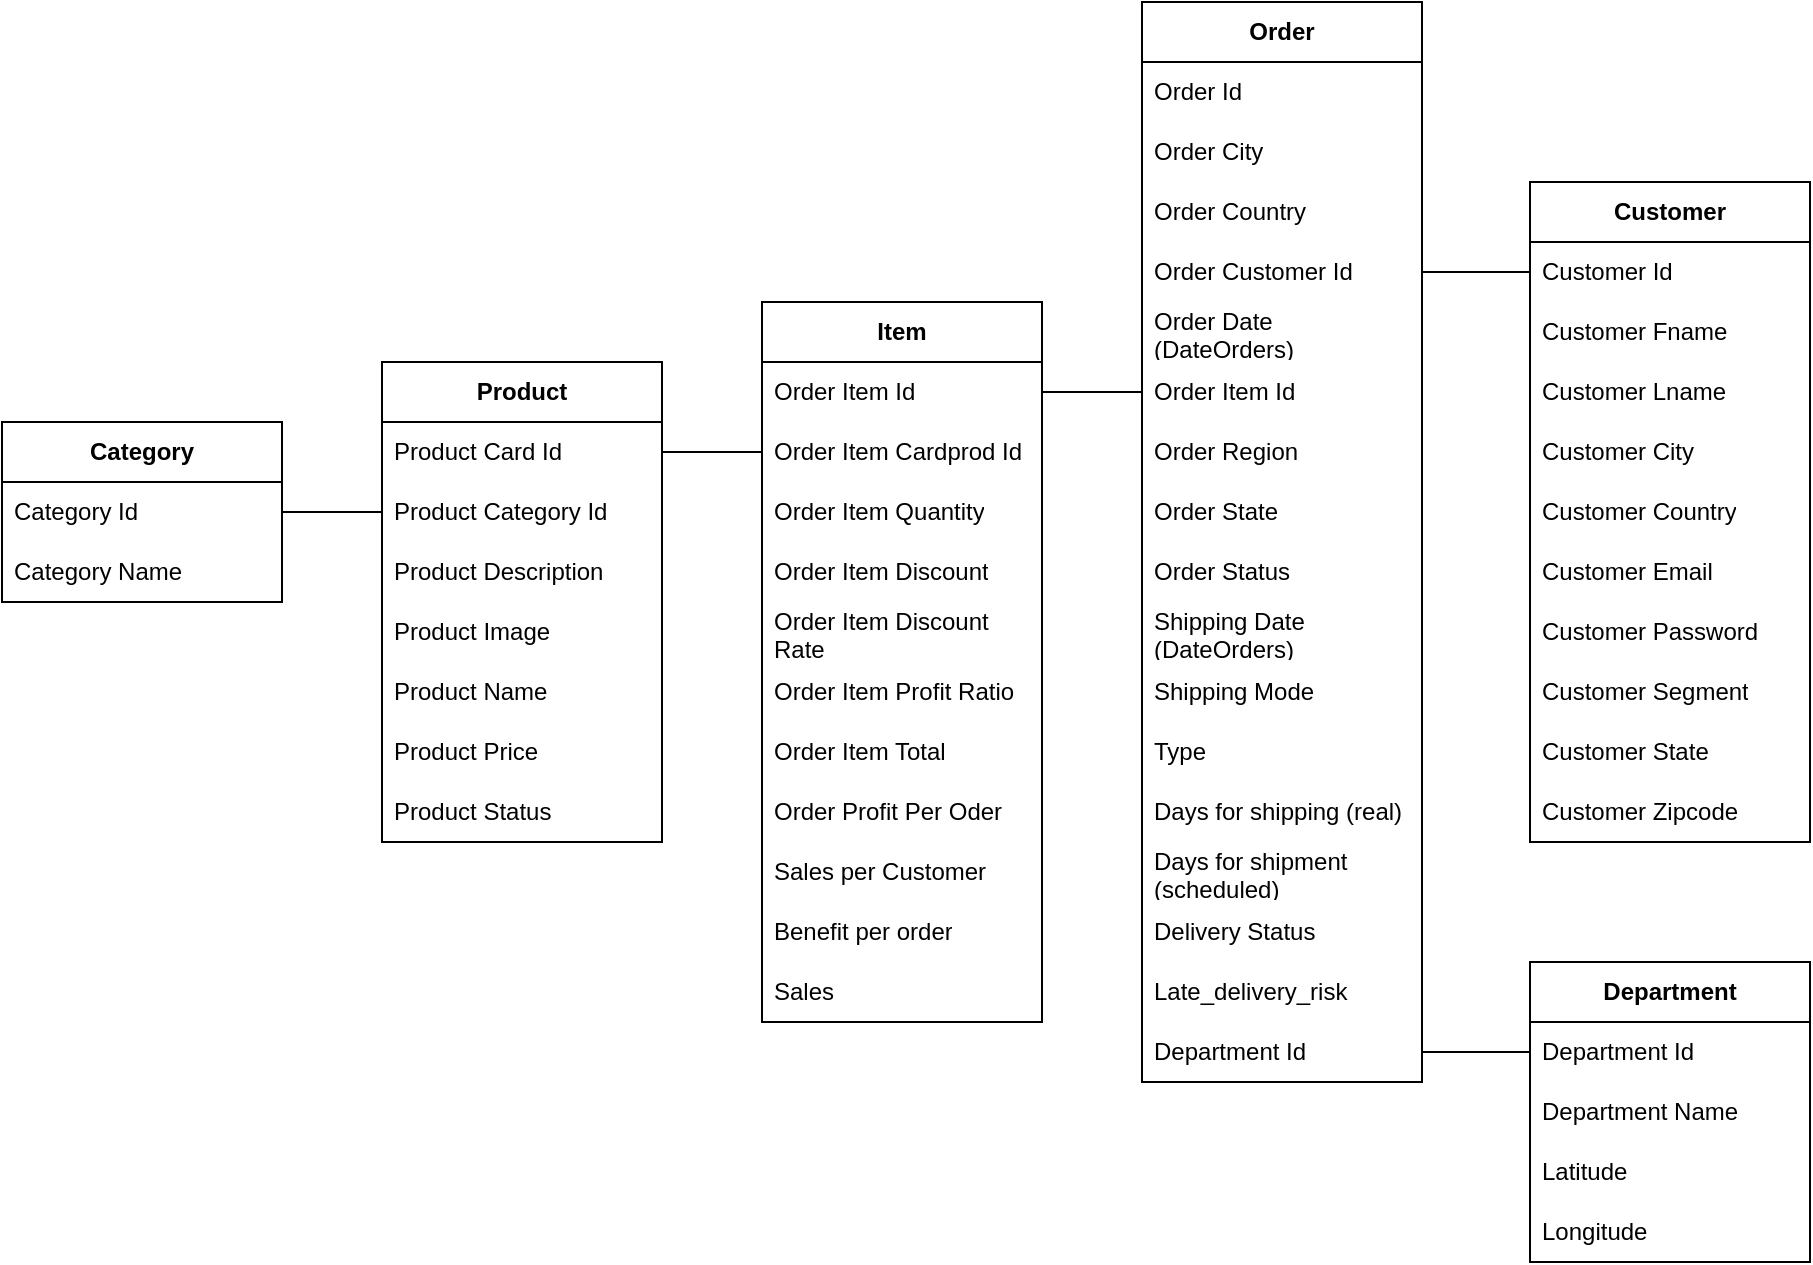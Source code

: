 <mxfile version="21.1.0" type="google">
  <diagram name="Página-1" id="gnTeJrmijESXQIMJZl1F">
    <mxGraphModel grid="1" page="1" gridSize="10" guides="1" tooltips="1" connect="1" arrows="1" fold="1" pageScale="1" pageWidth="827" pageHeight="1169" math="0" shadow="0">
      <root>
        <mxCell id="0" />
        <mxCell id="1" parent="0" />
        <mxCell id="HK-teU3USBGSJo8Nw-u0-4" value="&lt;b&gt;Customer&lt;/b&gt;" style="swimlane;fontStyle=0;childLayout=stackLayout;horizontal=1;startSize=30;horizontalStack=0;resizeParent=1;resizeParentMax=0;resizeLast=0;collapsible=1;marginBottom=0;whiteSpace=wrap;html=1;" vertex="1" parent="1">
          <mxGeometry x="414" y="290" width="140" height="330" as="geometry">
            <mxRectangle x="720" y="350" width="60" height="30" as="alternateBounds" />
          </mxGeometry>
        </mxCell>
        <mxCell id="HK-teU3USBGSJo8Nw-u0-5" value="&lt;span style=&quot;background-color: initial;&quot;&gt;Customer Id&lt;/span&gt;" style="text;strokeColor=none;fillColor=none;align=left;verticalAlign=middle;spacingLeft=4;spacingRight=4;overflow=hidden;points=[[0,0.5],[1,0.5]];portConstraint=eastwest;rotatable=0;whiteSpace=wrap;html=1;" vertex="1" parent="HK-teU3USBGSJo8Nw-u0-4">
          <mxGeometry y="30" width="140" height="30" as="geometry" />
        </mxCell>
        <mxCell id="HK-teU3USBGSJo8Nw-u0-6" value="&lt;span style=&quot;background-color: initial;&quot;&gt;Customer Fname&lt;/span&gt;" style="text;strokeColor=none;fillColor=none;align=left;verticalAlign=middle;spacingLeft=4;spacingRight=4;overflow=hidden;points=[[0,0.5],[1,0.5]];portConstraint=eastwest;rotatable=0;whiteSpace=wrap;html=1;" vertex="1" parent="HK-teU3USBGSJo8Nw-u0-4">
          <mxGeometry y="60" width="140" height="30" as="geometry" />
        </mxCell>
        <mxCell id="HK-teU3USBGSJo8Nw-u0-7" value="&lt;span style=&quot;background-color: initial;&quot;&gt;Customer Lname&lt;/span&gt;" style="text;strokeColor=none;fillColor=none;align=left;verticalAlign=middle;spacingLeft=4;spacingRight=4;overflow=hidden;points=[[0,0.5],[1,0.5]];portConstraint=eastwest;rotatable=0;whiteSpace=wrap;html=1;" vertex="1" parent="HK-teU3USBGSJo8Nw-u0-4">
          <mxGeometry y="90" width="140" height="30" as="geometry" />
        </mxCell>
        <mxCell id="HK-teU3USBGSJo8Nw-u0-9" value="&lt;span style=&quot;background-color: initial;&quot;&gt;Customer City&lt;/span&gt;" style="text;strokeColor=none;fillColor=none;align=left;verticalAlign=middle;spacingLeft=4;spacingRight=4;overflow=hidden;points=[[0,0.5],[1,0.5]];portConstraint=eastwest;rotatable=0;whiteSpace=wrap;html=1;" vertex="1" parent="HK-teU3USBGSJo8Nw-u0-4">
          <mxGeometry y="120" width="140" height="30" as="geometry" />
        </mxCell>
        <mxCell id="HK-teU3USBGSJo8Nw-u0-10" value="&lt;span style=&quot;background-color: initial;&quot;&gt;Customer Country&lt;/span&gt;" style="text;strokeColor=none;fillColor=none;align=left;verticalAlign=middle;spacingLeft=4;spacingRight=4;overflow=hidden;points=[[0,0.5],[1,0.5]];portConstraint=eastwest;rotatable=0;whiteSpace=wrap;html=1;" vertex="1" parent="HK-teU3USBGSJo8Nw-u0-4">
          <mxGeometry y="150" width="140" height="30" as="geometry" />
        </mxCell>
        <mxCell id="HK-teU3USBGSJo8Nw-u0-11" value="&lt;span style=&quot;background-color: initial;&quot;&gt;Customer Email&lt;/span&gt;" style="text;strokeColor=none;fillColor=none;align=left;verticalAlign=middle;spacingLeft=4;spacingRight=4;overflow=hidden;points=[[0,0.5],[1,0.5]];portConstraint=eastwest;rotatable=0;whiteSpace=wrap;html=1;" vertex="1" parent="HK-teU3USBGSJo8Nw-u0-4">
          <mxGeometry y="180" width="140" height="30" as="geometry" />
        </mxCell>
        <mxCell id="HK-teU3USBGSJo8Nw-u0-12" value="&lt;span style=&quot;background-color: initial;&quot;&gt;Customer Password&lt;/span&gt;" style="text;strokeColor=none;fillColor=none;align=left;verticalAlign=middle;spacingLeft=4;spacingRight=4;overflow=hidden;points=[[0,0.5],[1,0.5]];portConstraint=eastwest;rotatable=0;whiteSpace=wrap;html=1;" vertex="1" parent="HK-teU3USBGSJo8Nw-u0-4">
          <mxGeometry y="210" width="140" height="30" as="geometry" />
        </mxCell>
        <mxCell id="HK-teU3USBGSJo8Nw-u0-13" value="&lt;span style=&quot;background-color: initial;&quot;&gt;Customer Segment&lt;/span&gt;" style="text;strokeColor=none;fillColor=none;align=left;verticalAlign=middle;spacingLeft=4;spacingRight=4;overflow=hidden;points=[[0,0.5],[1,0.5]];portConstraint=eastwest;rotatable=0;whiteSpace=wrap;html=1;" vertex="1" parent="HK-teU3USBGSJo8Nw-u0-4">
          <mxGeometry y="240" width="140" height="30" as="geometry" />
        </mxCell>
        <mxCell id="HK-teU3USBGSJo8Nw-u0-14" value="&lt;span style=&quot;background-color: initial;&quot;&gt;Customer State&lt;/span&gt;" style="text;strokeColor=none;fillColor=none;align=left;verticalAlign=middle;spacingLeft=4;spacingRight=4;overflow=hidden;points=[[0,0.5],[1,0.5]];portConstraint=eastwest;rotatable=0;whiteSpace=wrap;html=1;" vertex="1" parent="HK-teU3USBGSJo8Nw-u0-4">
          <mxGeometry y="270" width="140" height="30" as="geometry" />
        </mxCell>
        <mxCell id="HK-teU3USBGSJo8Nw-u0-15" value="&lt;span style=&quot;background-color: initial;&quot;&gt;Customer Zipcode&lt;/span&gt;" style="text;strokeColor=none;fillColor=none;align=left;verticalAlign=middle;spacingLeft=4;spacingRight=4;overflow=hidden;points=[[0,0.5],[1,0.5]];portConstraint=eastwest;rotatable=0;whiteSpace=wrap;html=1;" vertex="1" parent="HK-teU3USBGSJo8Nw-u0-4">
          <mxGeometry y="300" width="140" height="30" as="geometry" />
        </mxCell>
        <mxCell id="HK-teU3USBGSJo8Nw-u0-19" value="&lt;b&gt;Product&lt;/b&gt;" style="swimlane;fontStyle=0;childLayout=stackLayout;horizontal=1;startSize=30;horizontalStack=0;resizeParent=1;resizeParentMax=0;resizeLast=0;collapsible=1;marginBottom=0;whiteSpace=wrap;html=1;" vertex="1" parent="1">
          <mxGeometry x="-160" y="380" width="140" height="240" as="geometry" />
        </mxCell>
        <mxCell id="HK-teU3USBGSJo8Nw-u0-82" value="Product Card Id" style="text;strokeColor=none;fillColor=none;align=left;verticalAlign=middle;spacingLeft=4;spacingRight=4;overflow=hidden;points=[[0,0.5],[1,0.5]];portConstraint=eastwest;rotatable=0;whiteSpace=wrap;html=1;" vertex="1" parent="HK-teU3USBGSJo8Nw-u0-19">
          <mxGeometry y="30" width="140" height="30" as="geometry" />
        </mxCell>
        <mxCell id="HK-teU3USBGSJo8Nw-u0-21" value="Product Category Id" style="text;strokeColor=none;fillColor=none;align=left;verticalAlign=middle;spacingLeft=4;spacingRight=4;overflow=hidden;points=[[0,0.5],[1,0.5]];portConstraint=eastwest;rotatable=0;whiteSpace=wrap;html=1;" vertex="1" parent="HK-teU3USBGSJo8Nw-u0-19">
          <mxGeometry y="60" width="140" height="30" as="geometry" />
        </mxCell>
        <mxCell id="HK-teU3USBGSJo8Nw-u0-22" value="Product Description" style="text;strokeColor=none;fillColor=none;align=left;verticalAlign=middle;spacingLeft=4;spacingRight=4;overflow=hidden;points=[[0,0.5],[1,0.5]];portConstraint=eastwest;rotatable=0;whiteSpace=wrap;html=1;" vertex="1" parent="HK-teU3USBGSJo8Nw-u0-19">
          <mxGeometry y="90" width="140" height="30" as="geometry" />
        </mxCell>
        <mxCell id="HK-teU3USBGSJo8Nw-u0-23" value="Product Image" style="text;strokeColor=none;fillColor=none;align=left;verticalAlign=middle;spacingLeft=4;spacingRight=4;overflow=hidden;points=[[0,0.5],[1,0.5]];portConstraint=eastwest;rotatable=0;whiteSpace=wrap;html=1;" vertex="1" parent="HK-teU3USBGSJo8Nw-u0-19">
          <mxGeometry y="120" width="140" height="30" as="geometry" />
        </mxCell>
        <mxCell id="HK-teU3USBGSJo8Nw-u0-24" value="Product Name" style="text;strokeColor=none;fillColor=none;align=left;verticalAlign=middle;spacingLeft=4;spacingRight=4;overflow=hidden;points=[[0,0.5],[1,0.5]];portConstraint=eastwest;rotatable=0;whiteSpace=wrap;html=1;" vertex="1" parent="HK-teU3USBGSJo8Nw-u0-19">
          <mxGeometry y="150" width="140" height="30" as="geometry" />
        </mxCell>
        <mxCell id="HK-teU3USBGSJo8Nw-u0-25" value="Product Price" style="text;strokeColor=none;fillColor=none;align=left;verticalAlign=middle;spacingLeft=4;spacingRight=4;overflow=hidden;points=[[0,0.5],[1,0.5]];portConstraint=eastwest;rotatable=0;whiteSpace=wrap;html=1;" vertex="1" parent="HK-teU3USBGSJo8Nw-u0-19">
          <mxGeometry y="180" width="140" height="30" as="geometry" />
        </mxCell>
        <mxCell id="HK-teU3USBGSJo8Nw-u0-26" value="Product Status" style="text;strokeColor=none;fillColor=none;align=left;verticalAlign=middle;spacingLeft=4;spacingRight=4;overflow=hidden;points=[[0,0.5],[1,0.5]];portConstraint=eastwest;rotatable=0;whiteSpace=wrap;html=1;" vertex="1" parent="HK-teU3USBGSJo8Nw-u0-19">
          <mxGeometry y="210" width="140" height="30" as="geometry" />
        </mxCell>
        <mxCell id="HK-teU3USBGSJo8Nw-u0-27" value="&lt;b&gt;Department&lt;/b&gt;" style="swimlane;fontStyle=0;childLayout=stackLayout;horizontal=1;startSize=30;horizontalStack=0;resizeParent=1;resizeParentMax=0;resizeLast=0;collapsible=1;marginBottom=0;whiteSpace=wrap;html=1;" vertex="1" parent="1">
          <mxGeometry x="414" y="680" width="140" height="150" as="geometry" />
        </mxCell>
        <mxCell id="HK-teU3USBGSJo8Nw-u0-28" value="Department Id" style="text;strokeColor=none;fillColor=none;align=left;verticalAlign=middle;spacingLeft=4;spacingRight=4;overflow=hidden;points=[[0,0.5],[1,0.5]];portConstraint=eastwest;rotatable=0;whiteSpace=wrap;html=1;" vertex="1" parent="HK-teU3USBGSJo8Nw-u0-27">
          <mxGeometry y="30" width="140" height="30" as="geometry" />
        </mxCell>
        <mxCell id="HK-teU3USBGSJo8Nw-u0-31" value="Department Name" style="text;strokeColor=none;fillColor=none;align=left;verticalAlign=middle;spacingLeft=4;spacingRight=4;overflow=hidden;points=[[0,0.5],[1,0.5]];portConstraint=eastwest;rotatable=0;whiteSpace=wrap;html=1;" vertex="1" parent="HK-teU3USBGSJo8Nw-u0-27">
          <mxGeometry y="60" width="140" height="30" as="geometry" />
        </mxCell>
        <mxCell id="HK-teU3USBGSJo8Nw-u0-29" value="Latitude" style="text;strokeColor=none;fillColor=none;align=left;verticalAlign=middle;spacingLeft=4;spacingRight=4;overflow=hidden;points=[[0,0.5],[1,0.5]];portConstraint=eastwest;rotatable=0;whiteSpace=wrap;html=1;" vertex="1" parent="HK-teU3USBGSJo8Nw-u0-27">
          <mxGeometry y="90" width="140" height="30" as="geometry" />
        </mxCell>
        <mxCell id="HK-teU3USBGSJo8Nw-u0-30" value="Longitude" style="text;strokeColor=none;fillColor=none;align=left;verticalAlign=middle;spacingLeft=4;spacingRight=4;overflow=hidden;points=[[0,0.5],[1,0.5]];portConstraint=eastwest;rotatable=0;whiteSpace=wrap;html=1;" vertex="1" parent="HK-teU3USBGSJo8Nw-u0-27">
          <mxGeometry y="120" width="140" height="30" as="geometry" />
        </mxCell>
        <mxCell id="HK-teU3USBGSJo8Nw-u0-32" value="&lt;b&gt;Order&lt;/b&gt;" style="swimlane;fontStyle=0;childLayout=stackLayout;horizontal=1;startSize=30;horizontalStack=0;resizeParent=1;resizeParentMax=0;resizeLast=0;collapsible=1;marginBottom=0;whiteSpace=wrap;html=1;" vertex="1" parent="1">
          <mxGeometry x="220" y="200" width="140" height="540" as="geometry" />
        </mxCell>
        <mxCell id="HK-teU3USBGSJo8Nw-u0-33" value="Order Id" style="text;strokeColor=none;fillColor=none;align=left;verticalAlign=middle;spacingLeft=4;spacingRight=4;overflow=hidden;points=[[0,0.5],[1,0.5]];portConstraint=eastwest;rotatable=0;whiteSpace=wrap;html=1;" vertex="1" parent="HK-teU3USBGSJo8Nw-u0-32">
          <mxGeometry y="30" width="140" height="30" as="geometry" />
        </mxCell>
        <mxCell id="HK-teU3USBGSJo8Nw-u0-34" value="Order City" style="text;strokeColor=none;fillColor=none;align=left;verticalAlign=middle;spacingLeft=4;spacingRight=4;overflow=hidden;points=[[0,0.5],[1,0.5]];portConstraint=eastwest;rotatable=0;whiteSpace=wrap;html=1;" vertex="1" parent="HK-teU3USBGSJo8Nw-u0-32">
          <mxGeometry y="60" width="140" height="30" as="geometry" />
        </mxCell>
        <mxCell id="HK-teU3USBGSJo8Nw-u0-35" value="Order Country" style="text;strokeColor=none;fillColor=none;align=left;verticalAlign=middle;spacingLeft=4;spacingRight=4;overflow=hidden;points=[[0,0.5],[1,0.5]];portConstraint=eastwest;rotatable=0;whiteSpace=wrap;html=1;" vertex="1" parent="HK-teU3USBGSJo8Nw-u0-32">
          <mxGeometry y="90" width="140" height="30" as="geometry" />
        </mxCell>
        <mxCell id="HK-teU3USBGSJo8Nw-u0-37" value="Order Customer Id" style="text;strokeColor=none;fillColor=none;align=left;verticalAlign=middle;spacingLeft=4;spacingRight=4;overflow=hidden;points=[[0,0.5],[1,0.5]];portConstraint=eastwest;rotatable=0;whiteSpace=wrap;html=1;" vertex="1" parent="HK-teU3USBGSJo8Nw-u0-32">
          <mxGeometry y="120" width="140" height="30" as="geometry" />
        </mxCell>
        <mxCell id="HK-teU3USBGSJo8Nw-u0-38" value="Order Date (DateOrders)" style="text;strokeColor=none;fillColor=none;align=left;verticalAlign=middle;spacingLeft=4;spacingRight=4;overflow=hidden;points=[[0,0.5],[1,0.5]];portConstraint=eastwest;rotatable=0;whiteSpace=wrap;html=1;" vertex="1" parent="HK-teU3USBGSJo8Nw-u0-32">
          <mxGeometry y="150" width="140" height="30" as="geometry" />
        </mxCell>
        <mxCell id="pcSBjwnNscgrOzzVMJFt-1" value="Order Item Id" style="text;strokeColor=none;fillColor=none;align=left;verticalAlign=middle;spacingLeft=4;spacingRight=4;overflow=hidden;points=[[0,0.5],[1,0.5]];portConstraint=eastwest;rotatable=0;whiteSpace=wrap;html=1;" vertex="1" parent="HK-teU3USBGSJo8Nw-u0-32">
          <mxGeometry y="180" width="140" height="30" as="geometry" />
        </mxCell>
        <mxCell id="HK-teU3USBGSJo8Nw-u0-48" value="Order Region" style="text;strokeColor=none;fillColor=none;align=left;verticalAlign=middle;spacingLeft=4;spacingRight=4;overflow=hidden;points=[[0,0.5],[1,0.5]];portConstraint=eastwest;rotatable=0;whiteSpace=wrap;html=1;" vertex="1" parent="HK-teU3USBGSJo8Nw-u0-32">
          <mxGeometry y="210" width="140" height="30" as="geometry" />
        </mxCell>
        <mxCell id="HK-teU3USBGSJo8Nw-u0-49" value="Order State" style="text;strokeColor=none;fillColor=none;align=left;verticalAlign=middle;spacingLeft=4;spacingRight=4;overflow=hidden;points=[[0,0.5],[1,0.5]];portConstraint=eastwest;rotatable=0;whiteSpace=wrap;html=1;" vertex="1" parent="HK-teU3USBGSJo8Nw-u0-32">
          <mxGeometry y="240" width="140" height="30" as="geometry" />
        </mxCell>
        <mxCell id="HK-teU3USBGSJo8Nw-u0-52" value="Order Status" style="text;strokeColor=none;fillColor=none;align=left;verticalAlign=middle;spacingLeft=4;spacingRight=4;overflow=hidden;points=[[0,0.5],[1,0.5]];portConstraint=eastwest;rotatable=0;whiteSpace=wrap;html=1;" vertex="1" parent="HK-teU3USBGSJo8Nw-u0-32">
          <mxGeometry y="270" width="140" height="30" as="geometry" />
        </mxCell>
        <mxCell id="HK-teU3USBGSJo8Nw-u0-50" value="Shipping Date (DateOrders)" style="text;strokeColor=none;fillColor=none;align=left;verticalAlign=middle;spacingLeft=4;spacingRight=4;overflow=hidden;points=[[0,0.5],[1,0.5]];portConstraint=eastwest;rotatable=0;whiteSpace=wrap;html=1;" vertex="1" parent="HK-teU3USBGSJo8Nw-u0-32">
          <mxGeometry y="300" width="140" height="30" as="geometry" />
        </mxCell>
        <mxCell id="HK-teU3USBGSJo8Nw-u0-51" value="Shipping Mode" style="text;strokeColor=none;fillColor=none;align=left;verticalAlign=middle;spacingLeft=4;spacingRight=4;overflow=hidden;points=[[0,0.5],[1,0.5]];portConstraint=eastwest;rotatable=0;whiteSpace=wrap;html=1;" vertex="1" parent="HK-teU3USBGSJo8Nw-u0-32">
          <mxGeometry y="330" width="140" height="30" as="geometry" />
        </mxCell>
        <mxCell id="HK-teU3USBGSJo8Nw-u0-54" value="Type" style="text;strokeColor=none;fillColor=none;align=left;verticalAlign=middle;spacingLeft=4;spacingRight=4;overflow=hidden;points=[[0,0.5],[1,0.5]];portConstraint=eastwest;rotatable=0;whiteSpace=wrap;html=1;" vertex="1" parent="HK-teU3USBGSJo8Nw-u0-32">
          <mxGeometry y="360" width="140" height="30" as="geometry" />
        </mxCell>
        <mxCell id="HK-teU3USBGSJo8Nw-u0-55" value="Days for shipping (real)" style="text;strokeColor=none;fillColor=none;align=left;verticalAlign=middle;spacingLeft=4;spacingRight=4;overflow=hidden;points=[[0,0.5],[1,0.5]];portConstraint=eastwest;rotatable=0;whiteSpace=wrap;html=1;" vertex="1" parent="HK-teU3USBGSJo8Nw-u0-32">
          <mxGeometry y="390" width="140" height="30" as="geometry" />
        </mxCell>
        <mxCell id="HK-teU3USBGSJo8Nw-u0-56" value="Days for shipment (scheduled)" style="text;strokeColor=none;fillColor=none;align=left;verticalAlign=middle;spacingLeft=4;spacingRight=4;overflow=hidden;points=[[0,0.5],[1,0.5]];portConstraint=eastwest;rotatable=0;whiteSpace=wrap;html=1;" vertex="1" parent="HK-teU3USBGSJo8Nw-u0-32">
          <mxGeometry y="420" width="140" height="30" as="geometry" />
        </mxCell>
        <mxCell id="HK-teU3USBGSJo8Nw-u0-59" value="Delivery Status" style="text;strokeColor=none;fillColor=none;align=left;verticalAlign=middle;spacingLeft=4;spacingRight=4;overflow=hidden;points=[[0,0.5],[1,0.5]];portConstraint=eastwest;rotatable=0;whiteSpace=wrap;html=1;" vertex="1" parent="HK-teU3USBGSJo8Nw-u0-32">
          <mxGeometry y="450" width="140" height="30" as="geometry" />
        </mxCell>
        <mxCell id="HK-teU3USBGSJo8Nw-u0-60" value="Late_delivery_risk" style="text;strokeColor=none;fillColor=none;align=left;verticalAlign=middle;spacingLeft=4;spacingRight=4;overflow=hidden;points=[[0,0.5],[1,0.5]];portConstraint=eastwest;rotatable=0;whiteSpace=wrap;html=1;" vertex="1" parent="HK-teU3USBGSJo8Nw-u0-32">
          <mxGeometry y="480" width="140" height="30" as="geometry" />
        </mxCell>
        <mxCell id="HK-teU3USBGSJo8Nw-u0-63" value="Department Id" style="text;strokeColor=none;fillColor=none;align=left;verticalAlign=middle;spacingLeft=4;spacingRight=4;overflow=hidden;points=[[0,0.5],[1,0.5]];portConstraint=eastwest;rotatable=0;whiteSpace=wrap;html=1;" vertex="1" parent="HK-teU3USBGSJo8Nw-u0-32">
          <mxGeometry y="510" width="140" height="30" as="geometry" />
        </mxCell>
        <mxCell id="HK-teU3USBGSJo8Nw-u0-67" value="" style="endArrow=none;html=1;rounded=0;exitX=1;exitY=0.5;exitDx=0;exitDy=0;entryX=0;entryY=0.5;entryDx=0;entryDy=0;" edge="1" parent="1" source="HK-teU3USBGSJo8Nw-u0-37" target="HK-teU3USBGSJo8Nw-u0-5">
          <mxGeometry width="50" height="50" relative="1" as="geometry">
            <mxPoint x="360" y="320" as="sourcePoint" />
            <mxPoint x="410" y="270" as="targetPoint" />
          </mxGeometry>
        </mxCell>
        <mxCell id="HK-teU3USBGSJo8Nw-u0-68" value="&lt;b&gt;Item&lt;/b&gt;" style="swimlane;fontStyle=0;childLayout=stackLayout;horizontal=1;startSize=30;horizontalStack=0;resizeParent=1;resizeParentMax=0;resizeLast=0;collapsible=1;marginBottom=0;whiteSpace=wrap;html=1;" vertex="1" parent="1">
          <mxGeometry x="30" y="350" width="140" height="360" as="geometry" />
        </mxCell>
        <mxCell id="HK-teU3USBGSJo8Nw-u0-69" value="Order Item Id" style="text;strokeColor=none;fillColor=none;align=left;verticalAlign=middle;spacingLeft=4;spacingRight=4;overflow=hidden;points=[[0,0.5],[1,0.5]];portConstraint=eastwest;rotatable=0;whiteSpace=wrap;html=1;" vertex="1" parent="HK-teU3USBGSJo8Nw-u0-68">
          <mxGeometry y="30" width="140" height="30" as="geometry" />
        </mxCell>
        <mxCell id="HK-teU3USBGSJo8Nw-u0-80" value="Order Item Cardprod Id" style="text;strokeColor=none;fillColor=none;align=left;verticalAlign=middle;spacingLeft=4;spacingRight=4;overflow=hidden;points=[[0,0.5],[1,0.5]];portConstraint=eastwest;rotatable=0;whiteSpace=wrap;html=1;" vertex="1" parent="HK-teU3USBGSJo8Nw-u0-68">
          <mxGeometry y="60" width="140" height="30" as="geometry" />
        </mxCell>
        <mxCell id="HK-teU3USBGSJo8Nw-u0-44" value="Order Item Quantity" style="text;strokeColor=none;fillColor=none;align=left;verticalAlign=middle;spacingLeft=4;spacingRight=4;overflow=hidden;points=[[0,0.5],[1,0.5]];portConstraint=eastwest;rotatable=0;whiteSpace=wrap;html=1;" vertex="1" parent="HK-teU3USBGSJo8Nw-u0-68">
          <mxGeometry y="90" width="140" height="30" as="geometry" />
        </mxCell>
        <mxCell id="HK-teU3USBGSJo8Nw-u0-39" value="Order Item Discount" style="text;strokeColor=none;fillColor=none;align=left;verticalAlign=middle;spacingLeft=4;spacingRight=4;overflow=hidden;points=[[0,0.5],[1,0.5]];portConstraint=eastwest;rotatable=0;whiteSpace=wrap;html=1;" vertex="1" parent="HK-teU3USBGSJo8Nw-u0-68">
          <mxGeometry y="120" width="140" height="30" as="geometry" />
        </mxCell>
        <mxCell id="HK-teU3USBGSJo8Nw-u0-40" value="Order Item Discount Rate" style="text;strokeColor=none;fillColor=none;align=left;verticalAlign=middle;spacingLeft=4;spacingRight=4;overflow=hidden;points=[[0,0.5],[1,0.5]];portConstraint=eastwest;rotatable=0;whiteSpace=wrap;html=1;" vertex="1" parent="HK-teU3USBGSJo8Nw-u0-68">
          <mxGeometry y="150" width="140" height="30" as="geometry" />
        </mxCell>
        <mxCell id="HK-teU3USBGSJo8Nw-u0-43" value="Order Item Profit Ratio" style="text;strokeColor=none;fillColor=none;align=left;verticalAlign=middle;spacingLeft=4;spacingRight=4;overflow=hidden;points=[[0,0.5],[1,0.5]];portConstraint=eastwest;rotatable=0;whiteSpace=wrap;html=1;" vertex="1" parent="HK-teU3USBGSJo8Nw-u0-68">
          <mxGeometry y="180" width="140" height="30" as="geometry" />
        </mxCell>
        <mxCell id="HK-teU3USBGSJo8Nw-u0-46" value="Order Item Total" style="text;strokeColor=none;fillColor=none;align=left;verticalAlign=middle;spacingLeft=4;spacingRight=4;overflow=hidden;points=[[0,0.5],[1,0.5]];portConstraint=eastwest;rotatable=0;whiteSpace=wrap;html=1;" vertex="1" parent="HK-teU3USBGSJo8Nw-u0-68">
          <mxGeometry y="210" width="140" height="30" as="geometry" />
        </mxCell>
        <mxCell id="HK-teU3USBGSJo8Nw-u0-47" value="Order Profit Per Oder" style="text;strokeColor=none;fillColor=none;align=left;verticalAlign=middle;spacingLeft=4;spacingRight=4;overflow=hidden;points=[[0,0.5],[1,0.5]];portConstraint=eastwest;rotatable=0;whiteSpace=wrap;html=1;" vertex="1" parent="HK-teU3USBGSJo8Nw-u0-68">
          <mxGeometry y="240" width="140" height="30" as="geometry" />
        </mxCell>
        <mxCell id="HK-teU3USBGSJo8Nw-u0-58" value="Sales per Customer" style="text;strokeColor=none;fillColor=none;align=left;verticalAlign=middle;spacingLeft=4;spacingRight=4;overflow=hidden;points=[[0,0.5],[1,0.5]];portConstraint=eastwest;rotatable=0;whiteSpace=wrap;html=1;" vertex="1" parent="HK-teU3USBGSJo8Nw-u0-68">
          <mxGeometry y="270" width="140" height="30" as="geometry" />
        </mxCell>
        <mxCell id="HK-teU3USBGSJo8Nw-u0-57" value="Benefit per order" style="text;strokeColor=none;fillColor=none;align=left;verticalAlign=middle;spacingLeft=4;spacingRight=4;overflow=hidden;points=[[0,0.5],[1,0.5]];portConstraint=eastwest;rotatable=0;whiteSpace=wrap;html=1;" vertex="1" parent="HK-teU3USBGSJo8Nw-u0-68">
          <mxGeometry y="300" width="140" height="30" as="geometry" />
        </mxCell>
        <mxCell id="HK-teU3USBGSJo8Nw-u0-45" value="Sales" style="text;strokeColor=none;fillColor=none;align=left;verticalAlign=middle;spacingLeft=4;spacingRight=4;overflow=hidden;points=[[0,0.5],[1,0.5]];portConstraint=eastwest;rotatable=0;whiteSpace=wrap;html=1;" vertex="1" parent="HK-teU3USBGSJo8Nw-u0-68">
          <mxGeometry y="330" width="140" height="30" as="geometry" />
        </mxCell>
        <mxCell id="HK-teU3USBGSJo8Nw-u0-72" value="" style="endArrow=none;html=1;rounded=0;exitX=1;exitY=0.5;exitDx=0;exitDy=0;entryX=0;entryY=0.5;entryDx=0;entryDy=0;" edge="1" parent="1" source="HK-teU3USBGSJo8Nw-u0-82" target="HK-teU3USBGSJo8Nw-u0-80">
          <mxGeometry width="50" height="50" relative="1" as="geometry">
            <mxPoint x="-150" y="545" as="sourcePoint" />
            <mxPoint x="-30" y="500" as="targetPoint" />
          </mxGeometry>
        </mxCell>
        <mxCell id="HK-teU3USBGSJo8Nw-u0-79" value="" style="endArrow=none;html=1;rounded=0;entryX=0;entryY=0.5;entryDx=0;entryDy=0;exitX=1;exitY=0.5;exitDx=0;exitDy=0;" edge="1" parent="1" source="HK-teU3USBGSJo8Nw-u0-63" target="HK-teU3USBGSJo8Nw-u0-28">
          <mxGeometry width="50" height="50" relative="1" as="geometry">
            <mxPoint x="360" y="890" as="sourcePoint" />
            <mxPoint x="410" y="840" as="targetPoint" />
          </mxGeometry>
        </mxCell>
        <mxCell id="HK-teU3USBGSJo8Nw-u0-84" value="" style="endArrow=none;html=1;rounded=0;entryX=0;entryY=0.5;entryDx=0;entryDy=0;exitX=1;exitY=0.5;exitDx=0;exitDy=0;" edge="1" parent="1" source="HK-teU3USBGSJo8Nw-u0-69" target="pcSBjwnNscgrOzzVMJFt-1">
          <mxGeometry width="50" height="50" relative="1" as="geometry">
            <mxPoint x="280" y="590" as="sourcePoint" />
            <mxPoint x="330" y="540" as="targetPoint" />
          </mxGeometry>
        </mxCell>
        <mxCell id="pcSBjwnNscgrOzzVMJFt-4" value="&lt;b&gt;Category&lt;/b&gt;" style="swimlane;fontStyle=0;childLayout=stackLayout;horizontal=1;startSize=30;horizontalStack=0;resizeParent=1;resizeParentMax=0;resizeLast=0;collapsible=1;marginBottom=0;whiteSpace=wrap;html=1;" vertex="1" parent="1">
          <mxGeometry x="-350" y="410" width="140" height="90" as="geometry" />
        </mxCell>
        <mxCell id="pcSBjwnNscgrOzzVMJFt-5" value="Category Id" style="text;strokeColor=none;fillColor=none;align=left;verticalAlign=middle;spacingLeft=4;spacingRight=4;overflow=hidden;points=[[0,0.5],[1,0.5]];portConstraint=eastwest;rotatable=0;whiteSpace=wrap;html=1;" vertex="1" parent="pcSBjwnNscgrOzzVMJFt-4">
          <mxGeometry y="30" width="140" height="30" as="geometry" />
        </mxCell>
        <mxCell id="pcSBjwnNscgrOzzVMJFt-6" value="Category Name" style="text;strokeColor=none;fillColor=none;align=left;verticalAlign=middle;spacingLeft=4;spacingRight=4;overflow=hidden;points=[[0,0.5],[1,0.5]];portConstraint=eastwest;rotatable=0;whiteSpace=wrap;html=1;" vertex="1" parent="pcSBjwnNscgrOzzVMJFt-4">
          <mxGeometry y="60" width="140" height="30" as="geometry" />
        </mxCell>
        <mxCell id="pcSBjwnNscgrOzzVMJFt-8" value="" style="endArrow=none;html=1;rounded=0;exitX=1;exitY=0.5;exitDx=0;exitDy=0;entryX=0;entryY=0.5;entryDx=0;entryDy=0;" edge="1" parent="1" source="pcSBjwnNscgrOzzVMJFt-5" target="HK-teU3USBGSJo8Nw-u0-21">
          <mxGeometry width="50" height="50" relative="1" as="geometry">
            <mxPoint x="130" y="480" as="sourcePoint" />
            <mxPoint x="180" y="430" as="targetPoint" />
          </mxGeometry>
        </mxCell>
      </root>
    </mxGraphModel>
  </diagram>
</mxfile>
